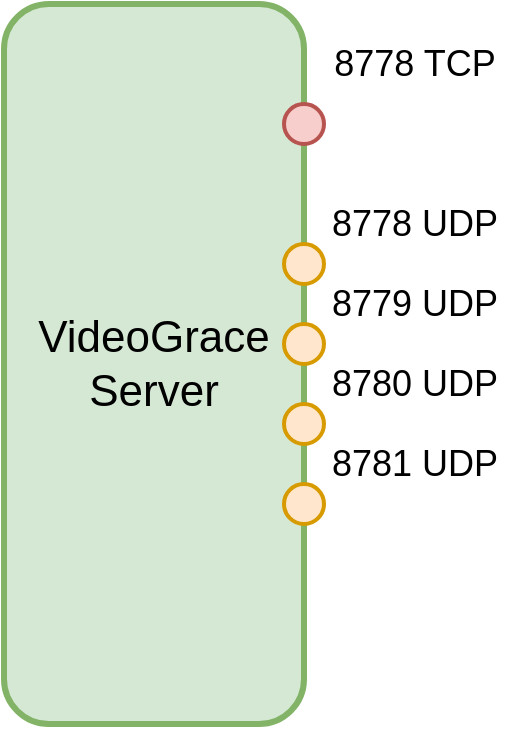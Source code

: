 <mxfile version="23.1.1" type="google">
  <diagram name="Страница — 1" id="yXJeaMvFoXF_CdNia8LF">
    <mxGraphModel grid="1" page="1" gridSize="10" guides="1" tooltips="1" connect="1" arrows="1" fold="1" pageScale="1" pageWidth="827" pageHeight="1169" math="0" shadow="0">
      <root>
        <mxCell id="0" />
        <mxCell id="1" parent="0" />
        <mxCell id="WZh6ZhMA239aKEn7YsyJ-1" value="&lt;font style=&quot;font-size: 22px;&quot;&gt;VideoGrace Server&lt;/font&gt;" style="rounded=1;whiteSpace=wrap;html=1;fillColor=#d5e8d4;strokeColor=#82b366;strokeWidth=3;" vertex="1" parent="1">
          <mxGeometry x="40" y="40" width="150" height="360" as="geometry" />
        </mxCell>
        <mxCell id="WZh6ZhMA239aKEn7YsyJ-3" value="" style="ellipse;whiteSpace=wrap;html=1;aspect=fixed;fillColor=#f8cecc;strokeColor=#b85450;strokeWidth=2;" vertex="1" parent="1">
          <mxGeometry x="180" y="90" width="20" height="20" as="geometry" />
        </mxCell>
        <mxCell id="WZh6ZhMA239aKEn7YsyJ-4" value="&lt;font face=&quot;Helvetica&quot; style=&quot;font-size: 18px;&quot;&gt;8778 TCP&lt;/font&gt;" style="text;html=1;align=center;verticalAlign=middle;resizable=0;points=[];autosize=1;strokeColor=none;fillColor=none;" vertex="1" parent="1">
          <mxGeometry x="195" y="50" width="100" height="40" as="geometry" />
        </mxCell>
        <mxCell id="WZh6ZhMA239aKEn7YsyJ-5" value="" style="ellipse;whiteSpace=wrap;html=1;aspect=fixed;fillColor=#ffe6cc;strokeColor=#d79b00;strokeWidth=2;" vertex="1" parent="1">
          <mxGeometry x="180" y="160" width="20" height="20" as="geometry" />
        </mxCell>
        <mxCell id="WZh6ZhMA239aKEn7YsyJ-6" value="" style="ellipse;whiteSpace=wrap;html=1;aspect=fixed;fillColor=#ffe6cc;strokeColor=#d79b00;strokeWidth=2;" vertex="1" parent="1">
          <mxGeometry x="180" y="200" width="20" height="20" as="geometry" />
        </mxCell>
        <mxCell id="WZh6ZhMA239aKEn7YsyJ-7" value="" style="ellipse;whiteSpace=wrap;html=1;aspect=fixed;fillColor=#ffe6cc;strokeColor=#d79b00;strokeWidth=2;" vertex="1" parent="1">
          <mxGeometry x="180" y="240" width="20" height="20" as="geometry" />
        </mxCell>
        <mxCell id="WZh6ZhMA239aKEn7YsyJ-8" value="" style="ellipse;whiteSpace=wrap;html=1;aspect=fixed;fillColor=#ffe6cc;strokeColor=#d79b00;strokeWidth=2;" vertex="1" parent="1">
          <mxGeometry x="180" y="280" width="20" height="20" as="geometry" />
        </mxCell>
        <mxCell id="WZh6ZhMA239aKEn7YsyJ-9" value="&lt;font face=&quot;Helvetica&quot; style=&quot;font-size: 18px;&quot;&gt;8778 UDP&lt;/font&gt;" style="text;html=1;align=center;verticalAlign=middle;resizable=0;points=[];autosize=1;strokeColor=none;fillColor=none;" vertex="1" parent="1">
          <mxGeometry x="190" y="130" width="110" height="40" as="geometry" />
        </mxCell>
        <mxCell id="WZh6ZhMA239aKEn7YsyJ-10" value="&lt;font face=&quot;Helvetica&quot; style=&quot;font-size: 18px;&quot;&gt;8779 UDP&lt;/font&gt;" style="text;html=1;align=center;verticalAlign=middle;resizable=0;points=[];autosize=1;strokeColor=none;fillColor=none;" vertex="1" parent="1">
          <mxGeometry x="190" y="170" width="110" height="40" as="geometry" />
        </mxCell>
        <mxCell id="WZh6ZhMA239aKEn7YsyJ-11" value="&lt;font face=&quot;Helvetica&quot; style=&quot;font-size: 18px;&quot;&gt;8780 UDP&lt;/font&gt;" style="text;html=1;align=center;verticalAlign=middle;resizable=0;points=[];autosize=1;strokeColor=none;fillColor=none;" vertex="1" parent="1">
          <mxGeometry x="190" y="210" width="110" height="40" as="geometry" />
        </mxCell>
        <mxCell id="WZh6ZhMA239aKEn7YsyJ-12" value="&lt;font face=&quot;Helvetica&quot; style=&quot;font-size: 18px;&quot;&gt;8781 UDP&lt;/font&gt;" style="text;html=1;align=center;verticalAlign=middle;resizable=0;points=[];autosize=1;strokeColor=none;fillColor=none;" vertex="1" parent="1">
          <mxGeometry x="190" y="250" width="110" height="40" as="geometry" />
        </mxCell>
      </root>
    </mxGraphModel>
  </diagram>
</mxfile>
